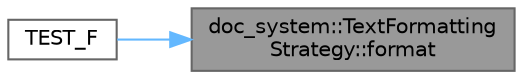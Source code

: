 digraph "doc_system::TextFormattingStrategy::format"
{
 // INTERACTIVE_SVG=YES
 // LATEX_PDF_SIZE
  bgcolor="transparent";
  edge [fontname=Helvetica,fontsize=10,labelfontname=Helvetica,labelfontsize=10];
  node [fontname=Helvetica,fontsize=10,shape=box,height=0.2,width=0.4];
  rankdir="RL";
  Node1 [id="Node000001",label="doc_system::TextFormatting\lStrategy::format",height=0.2,width=0.4,color="gray40", fillcolor="grey60", style="filled", fontcolor="black",tooltip=" "];
  Node1 -> Node2 [id="edge1_Node000001_Node000002",dir="back",color="steelblue1",style="solid",tooltip=" "];
  Node2 [id="Node000002",label="TEST_F",height=0.2,width=0.4,color="grey40", fillcolor="white", style="filled",URL="$test__strategy_8cpp.html#ab3ce6ca5878a5fa3342cef30e6af74b6",tooltip=" "];
}
